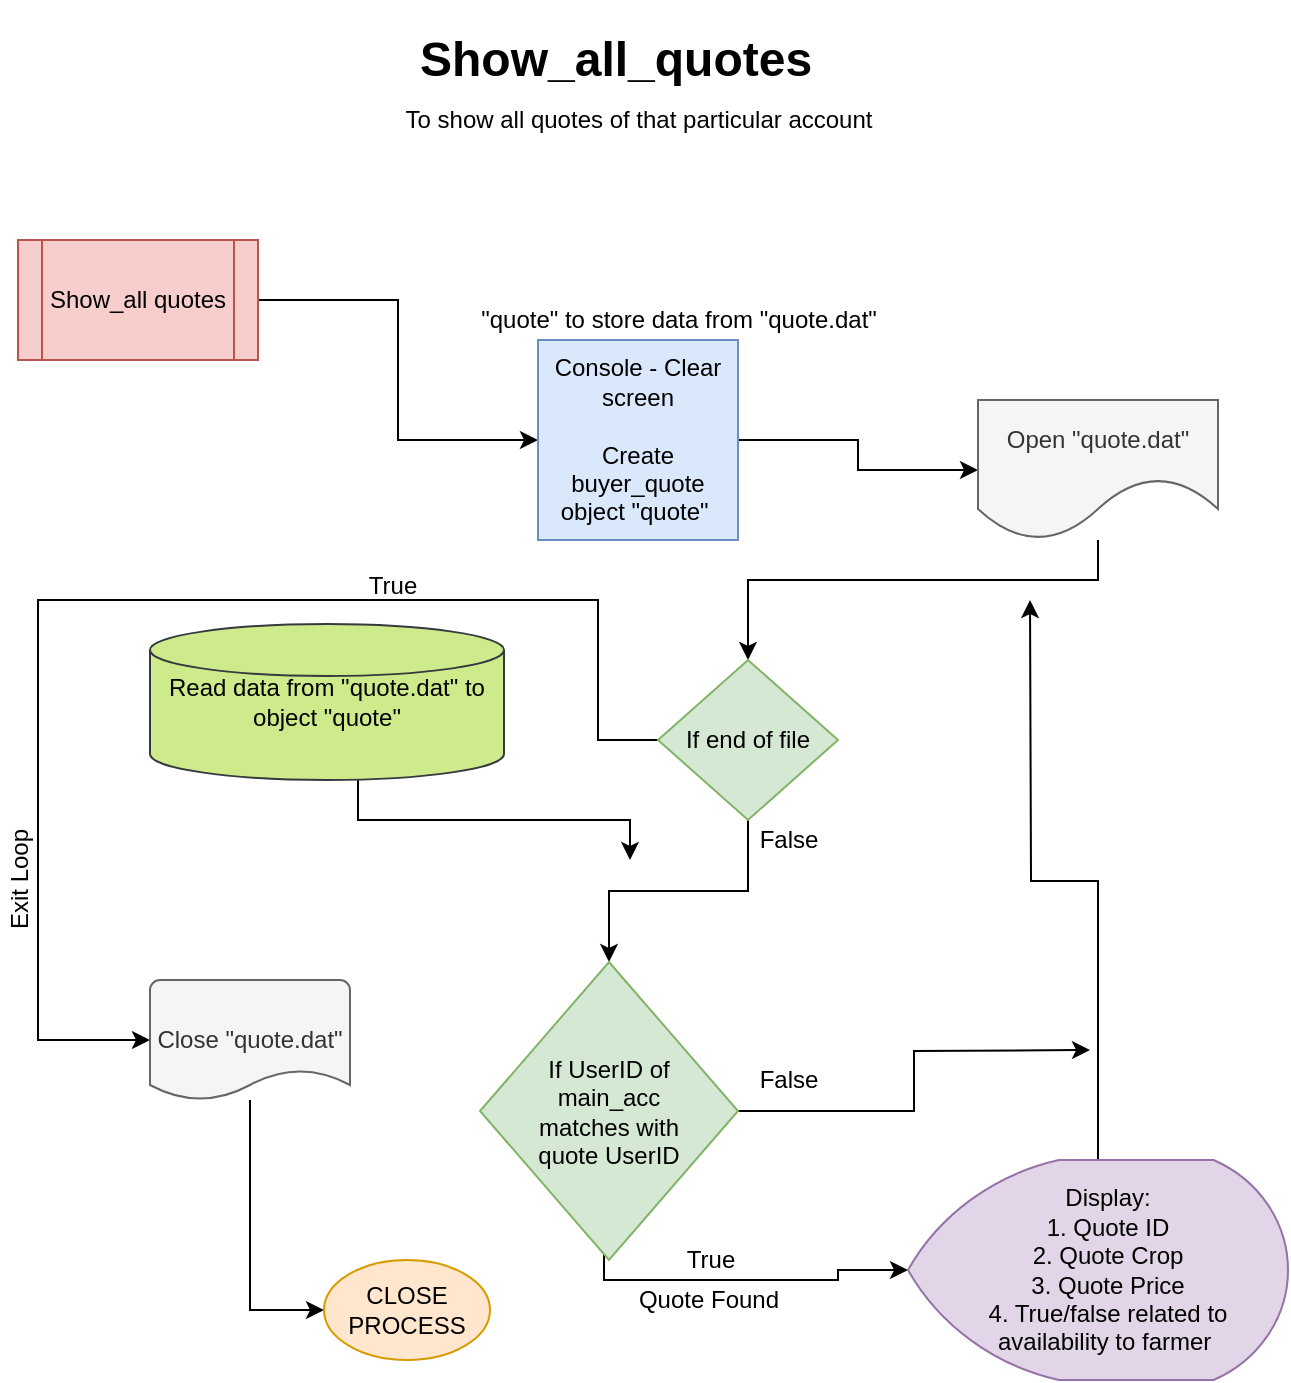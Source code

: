 <mxfile version="13.0.3" type="device"><diagram id="C5RBs43oDa-KdzZeNtuy" name="Page-1"><mxGraphModel dx="1024" dy="592" grid="1" gridSize="10" guides="1" tooltips="1" connect="1" arrows="1" fold="1" page="1" pageScale="1" pageWidth="827" pageHeight="1169" math="0" shadow="0"><root><mxCell id="WIyWlLk6GJQsqaUBKTNV-0"/><mxCell id="WIyWlLk6GJQsqaUBKTNV-1" parent="WIyWlLk6GJQsqaUBKTNV-0"/><mxCell id="LoLxnc1uu-dqI1jIM7CF-6" style="edgeStyle=orthogonalEdgeStyle;rounded=0;orthogonalLoop=1;jettySize=auto;html=1;" parent="WIyWlLk6GJQsqaUBKTNV-1" source="LoLxnc1uu-dqI1jIM7CF-0" target="LoLxnc1uu-dqI1jIM7CF-1" edge="1"><mxGeometry relative="1" as="geometry"/></mxCell><mxCell id="LoLxnc1uu-dqI1jIM7CF-0" value="Show_all quotes" style="shape=process;whiteSpace=wrap;html=1;backgroundOutline=1;fillColor=#f8cecc;strokeColor=#b85450;" parent="WIyWlLk6GJQsqaUBKTNV-1" vertex="1"><mxGeometry x="114" y="130" width="120" height="60" as="geometry"/></mxCell><mxCell id="LoLxnc1uu-dqI1jIM7CF-7" style="edgeStyle=orthogonalEdgeStyle;rounded=0;orthogonalLoop=1;jettySize=auto;html=1;" parent="WIyWlLk6GJQsqaUBKTNV-1" source="LoLxnc1uu-dqI1jIM7CF-1" target="LoLxnc1uu-dqI1jIM7CF-2" edge="1"><mxGeometry relative="1" as="geometry"/></mxCell><mxCell id="LoLxnc1uu-dqI1jIM7CF-1" value="Console - Clear screen&lt;br&gt;&lt;br&gt;Create buyer_quote object &quot;quote&quot;&amp;nbsp;" style="whiteSpace=wrap;html=1;aspect=fixed;fillColor=#dae8fc;strokeColor=#6c8ebf;" parent="WIyWlLk6GJQsqaUBKTNV-1" vertex="1"><mxGeometry x="374" y="180" width="100" height="100" as="geometry"/></mxCell><mxCell id="LoLxnc1uu-dqI1jIM7CF-8" style="edgeStyle=orthogonalEdgeStyle;rounded=0;orthogonalLoop=1;jettySize=auto;html=1;entryX=0.5;entryY=0;entryDx=0;entryDy=0;" parent="WIyWlLk6GJQsqaUBKTNV-1" source="LoLxnc1uu-dqI1jIM7CF-2" target="LoLxnc1uu-dqI1jIM7CF-3" edge="1"><mxGeometry relative="1" as="geometry"><Array as="points"><mxPoint x="654" y="300"/><mxPoint x="479" y="300"/></Array></mxGeometry></mxCell><mxCell id="LoLxnc1uu-dqI1jIM7CF-2" value="Open &quot;quote.dat&quot;" style="shape=document;whiteSpace=wrap;html=1;boundedLbl=1;size=0.443;fillColor=#f5f5f5;strokeColor=#666666;fontColor=#333333;" parent="WIyWlLk6GJQsqaUBKTNV-1" vertex="1"><mxGeometry x="594" y="210" width="120" height="70" as="geometry"/></mxCell><mxCell id="LoLxnc1uu-dqI1jIM7CF-9" style="edgeStyle=orthogonalEdgeStyle;rounded=0;orthogonalLoop=1;jettySize=auto;html=1;entryX=0;entryY=0.5;entryDx=0;entryDy=0;entryPerimeter=0;exitX=0.5;exitY=1;exitDx=0;exitDy=0;" parent="WIyWlLk6GJQsqaUBKTNV-1" source="v6xWIEqoOzPyP0fGMk4b-2" target="LoLxnc1uu-dqI1jIM7CF-5" edge="1"><mxGeometry relative="1" as="geometry"><Array as="points"><mxPoint x="407" y="619"/><mxPoint x="407" y="650"/><mxPoint x="524" y="650"/></Array></mxGeometry></mxCell><mxCell id="LoLxnc1uu-dqI1jIM7CF-17" style="edgeStyle=orthogonalEdgeStyle;rounded=0;orthogonalLoop=1;jettySize=auto;html=1;entryX=0;entryY=0.5;entryDx=0;entryDy=0;entryPerimeter=0;" parent="WIyWlLk6GJQsqaUBKTNV-1" source="LoLxnc1uu-dqI1jIM7CF-3" target="LoLxnc1uu-dqI1jIM7CF-18" edge="1"><mxGeometry relative="1" as="geometry"><mxPoint x="194" y="750" as="targetPoint"/><Array as="points"><mxPoint x="404" y="380"/><mxPoint x="404" y="310"/><mxPoint x="124" y="310"/><mxPoint x="124" y="530"/></Array></mxGeometry></mxCell><mxCell id="v6xWIEqoOzPyP0fGMk4b-4" style="edgeStyle=orthogonalEdgeStyle;rounded=0;orthogonalLoop=1;jettySize=auto;html=1;entryX=0.5;entryY=0;entryDx=0;entryDy=0;" edge="1" parent="WIyWlLk6GJQsqaUBKTNV-1" source="LoLxnc1uu-dqI1jIM7CF-3" target="v6xWIEqoOzPyP0fGMk4b-2"><mxGeometry relative="1" as="geometry"/></mxCell><mxCell id="LoLxnc1uu-dqI1jIM7CF-3" value="If end of file" style="rhombus;whiteSpace=wrap;html=1;fillColor=#d5e8d4;strokeColor=#82b366;" parent="WIyWlLk6GJQsqaUBKTNV-1" vertex="1"><mxGeometry x="434" y="340" width="90" height="80" as="geometry"/></mxCell><mxCell id="v6xWIEqoOzPyP0fGMk4b-12" style="edgeStyle=orthogonalEdgeStyle;rounded=0;orthogonalLoop=1;jettySize=auto;html=1;" edge="1" parent="WIyWlLk6GJQsqaUBKTNV-1" source="LoLxnc1uu-dqI1jIM7CF-5"><mxGeometry relative="1" as="geometry"><mxPoint x="620" y="310" as="targetPoint"/></mxGeometry></mxCell><mxCell id="LoLxnc1uu-dqI1jIM7CF-5" value="Display:&lt;br&gt;1. Quote ID&lt;br&gt;2. Quote Crop&lt;br&gt;3. Quote Price&lt;br&gt;4. True/false related to &lt;br&gt;availability to farmer&amp;nbsp;" style="strokeWidth=1;html=1;shape=mxgraph.flowchart.display;whiteSpace=wrap;spacingLeft=10;fillColor=#e1d5e7;strokeColor=#9673a6;" parent="WIyWlLk6GJQsqaUBKTNV-1" vertex="1"><mxGeometry x="559" y="590" width="190" height="110" as="geometry"/></mxCell><mxCell id="LoLxnc1uu-dqI1jIM7CF-15" style="edgeStyle=orthogonalEdgeStyle;rounded=0;orthogonalLoop=1;jettySize=auto;html=1;" parent="WIyWlLk6GJQsqaUBKTNV-1" source="LoLxnc1uu-dqI1jIM7CF-13" edge="1"><mxGeometry relative="1" as="geometry"><mxPoint x="420" y="440" as="targetPoint"/><Array as="points"><mxPoint x="284" y="420"/><mxPoint x="420" y="420"/></Array></mxGeometry></mxCell><mxCell id="LoLxnc1uu-dqI1jIM7CF-13" value="Read data from &quot;quote.dat&quot; to object &quot;quote&quot;" style="strokeWidth=1;html=1;shape=mxgraph.flowchart.database;whiteSpace=wrap;fillColor=#cdeb8b;strokeColor=#36393d;" parent="WIyWlLk6GJQsqaUBKTNV-1" vertex="1"><mxGeometry x="180" y="322" width="177" height="78" as="geometry"/></mxCell><mxCell id="LoLxnc1uu-dqI1jIM7CF-21" style="edgeStyle=orthogonalEdgeStyle;rounded=0;orthogonalLoop=1;jettySize=auto;html=1;entryX=0;entryY=0.5;entryDx=0;entryDy=0;" parent="WIyWlLk6GJQsqaUBKTNV-1" source="LoLxnc1uu-dqI1jIM7CF-18" target="LoLxnc1uu-dqI1jIM7CF-20" edge="1"><mxGeometry relative="1" as="geometry"/></mxCell><mxCell id="LoLxnc1uu-dqI1jIM7CF-18" value="Close &quot;quote.dat&quot;" style="strokeWidth=1;html=1;shape=mxgraph.flowchart.document2;whiteSpace=wrap;size=0.25;fillColor=#f5f5f5;strokeColor=#666666;fontColor=#333333;" parent="WIyWlLk6GJQsqaUBKTNV-1" vertex="1"><mxGeometry x="180" y="500" width="100" height="60" as="geometry"/></mxCell><mxCell id="LoLxnc1uu-dqI1jIM7CF-20" value="CLOSE PROCESS" style="ellipse;whiteSpace=wrap;html=1;strokeWidth=1;fillColor=#ffe6cc;strokeColor=#d79b00;" parent="WIyWlLk6GJQsqaUBKTNV-1" vertex="1"><mxGeometry x="267" y="640" width="83" height="50" as="geometry"/></mxCell><mxCell id="v6xWIEqoOzPyP0fGMk4b-0" value="&lt;h1&gt;Show_all_quotes&lt;/h1&gt;&lt;p&gt;&lt;br&gt;&lt;/p&gt;" style="text;html=1;strokeColor=none;fillColor=none;spacing=5;spacingTop=-20;whiteSpace=wrap;overflow=hidden;rounded=0;" vertex="1" parent="WIyWlLk6GJQsqaUBKTNV-1"><mxGeometry x="310" y="20" width="300" height="40" as="geometry"/></mxCell><mxCell id="v6xWIEqoOzPyP0fGMk4b-1" value="To show all quotes of that particular account" style="text;html=1;align=center;verticalAlign=middle;resizable=0;points=[];autosize=1;" vertex="1" parent="WIyWlLk6GJQsqaUBKTNV-1"><mxGeometry x="299" y="60" width="250" height="20" as="geometry"/></mxCell><mxCell id="v6xWIEqoOzPyP0fGMk4b-5" style="edgeStyle=orthogonalEdgeStyle;rounded=0;orthogonalLoop=1;jettySize=auto;html=1;" edge="1" parent="WIyWlLk6GJQsqaUBKTNV-1" source="v6xWIEqoOzPyP0fGMk4b-2"><mxGeometry relative="1" as="geometry"><mxPoint x="650" y="535" as="targetPoint"/></mxGeometry></mxCell><mxCell id="v6xWIEqoOzPyP0fGMk4b-2" value="If UserID of main_acc matches with quote UserID" style="rhombus;whiteSpace=wrap;html=1;spacingLeft=15;spacingRight=15;fillColor=#d5e8d4;strokeColor=#82b366;" vertex="1" parent="WIyWlLk6GJQsqaUBKTNV-1"><mxGeometry x="345" y="491" width="129" height="149" as="geometry"/></mxCell><mxCell id="v6xWIEqoOzPyP0fGMk4b-9" value="True" style="text;html=1;align=center;verticalAlign=middle;resizable=0;points=[];autosize=1;" vertex="1" parent="v6xWIEqoOzPyP0fGMk4b-2"><mxGeometry x="95" y="139" width="40" height="20" as="geometry"/></mxCell><mxCell id="v6xWIEqoOzPyP0fGMk4b-6" value="&quot;quote&quot; to store data from &quot;quote.dat&quot;" style="text;html=1;align=center;verticalAlign=middle;resizable=0;points=[];autosize=1;" vertex="1" parent="WIyWlLk6GJQsqaUBKTNV-1"><mxGeometry x="339" y="160" width="210" height="20" as="geometry"/></mxCell><mxCell id="v6xWIEqoOzPyP0fGMk4b-7" value="True" style="text;html=1;align=center;verticalAlign=middle;resizable=0;points=[];autosize=1;" vertex="1" parent="WIyWlLk6GJQsqaUBKTNV-1"><mxGeometry x="281" y="293" width="40" height="20" as="geometry"/></mxCell><mxCell id="v6xWIEqoOzPyP0fGMk4b-8" value="False" style="text;html=1;align=center;verticalAlign=middle;resizable=0;points=[];autosize=1;" vertex="1" parent="WIyWlLk6GJQsqaUBKTNV-1"><mxGeometry x="474" y="420" width="50" height="20" as="geometry"/></mxCell><mxCell id="v6xWIEqoOzPyP0fGMk4b-10" value="Quote Found" style="text;html=1;align=center;verticalAlign=middle;resizable=0;points=[];autosize=1;" vertex="1" parent="WIyWlLk6GJQsqaUBKTNV-1"><mxGeometry x="414" y="650" width="90" height="20" as="geometry"/></mxCell><mxCell id="v6xWIEqoOzPyP0fGMk4b-11" value="False" style="text;html=1;align=center;verticalAlign=middle;resizable=0;points=[];autosize=1;" vertex="1" parent="WIyWlLk6GJQsqaUBKTNV-1"><mxGeometry x="474" y="540" width="50" height="20" as="geometry"/></mxCell><mxCell id="v6xWIEqoOzPyP0fGMk4b-15" value="Exit Loop" style="text;html=1;align=center;verticalAlign=middle;resizable=0;points=[];autosize=1;rotation=270;" vertex="1" parent="WIyWlLk6GJQsqaUBKTNV-1"><mxGeometry x="80" y="440" width="70" height="20" as="geometry"/></mxCell></root></mxGraphModel></diagram></mxfile>